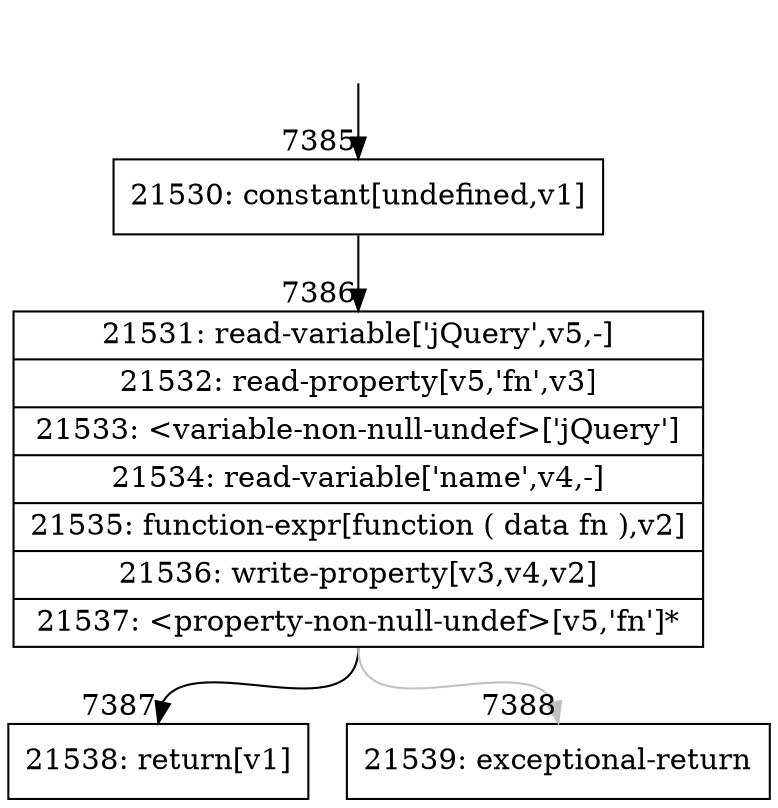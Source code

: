 digraph {
rankdir="TD"
BB_entry465[shape=none,label=""];
BB_entry465 -> BB7385 [tailport=s, headport=n, headlabel="    7385"]
BB7385 [shape=record label="{21530: constant[undefined,v1]}" ] 
BB7385 -> BB7386 [tailport=s, headport=n, headlabel="      7386"]
BB7386 [shape=record label="{21531: read-variable['jQuery',v5,-]|21532: read-property[v5,'fn',v3]|21533: \<variable-non-null-undef\>['jQuery']|21534: read-variable['name',v4,-]|21535: function-expr[function ( data fn ),v2]|21536: write-property[v3,v4,v2]|21537: \<property-non-null-undef\>[v5,'fn']*}" ] 
BB7386 -> BB7387 [tailport=s, headport=n, headlabel="      7387"]
BB7386 -> BB7388 [tailport=s, headport=n, color=gray, headlabel="      7388"]
BB7387 [shape=record label="{21538: return[v1]}" ] 
BB7388 [shape=record label="{21539: exceptional-return}" ] 
}
